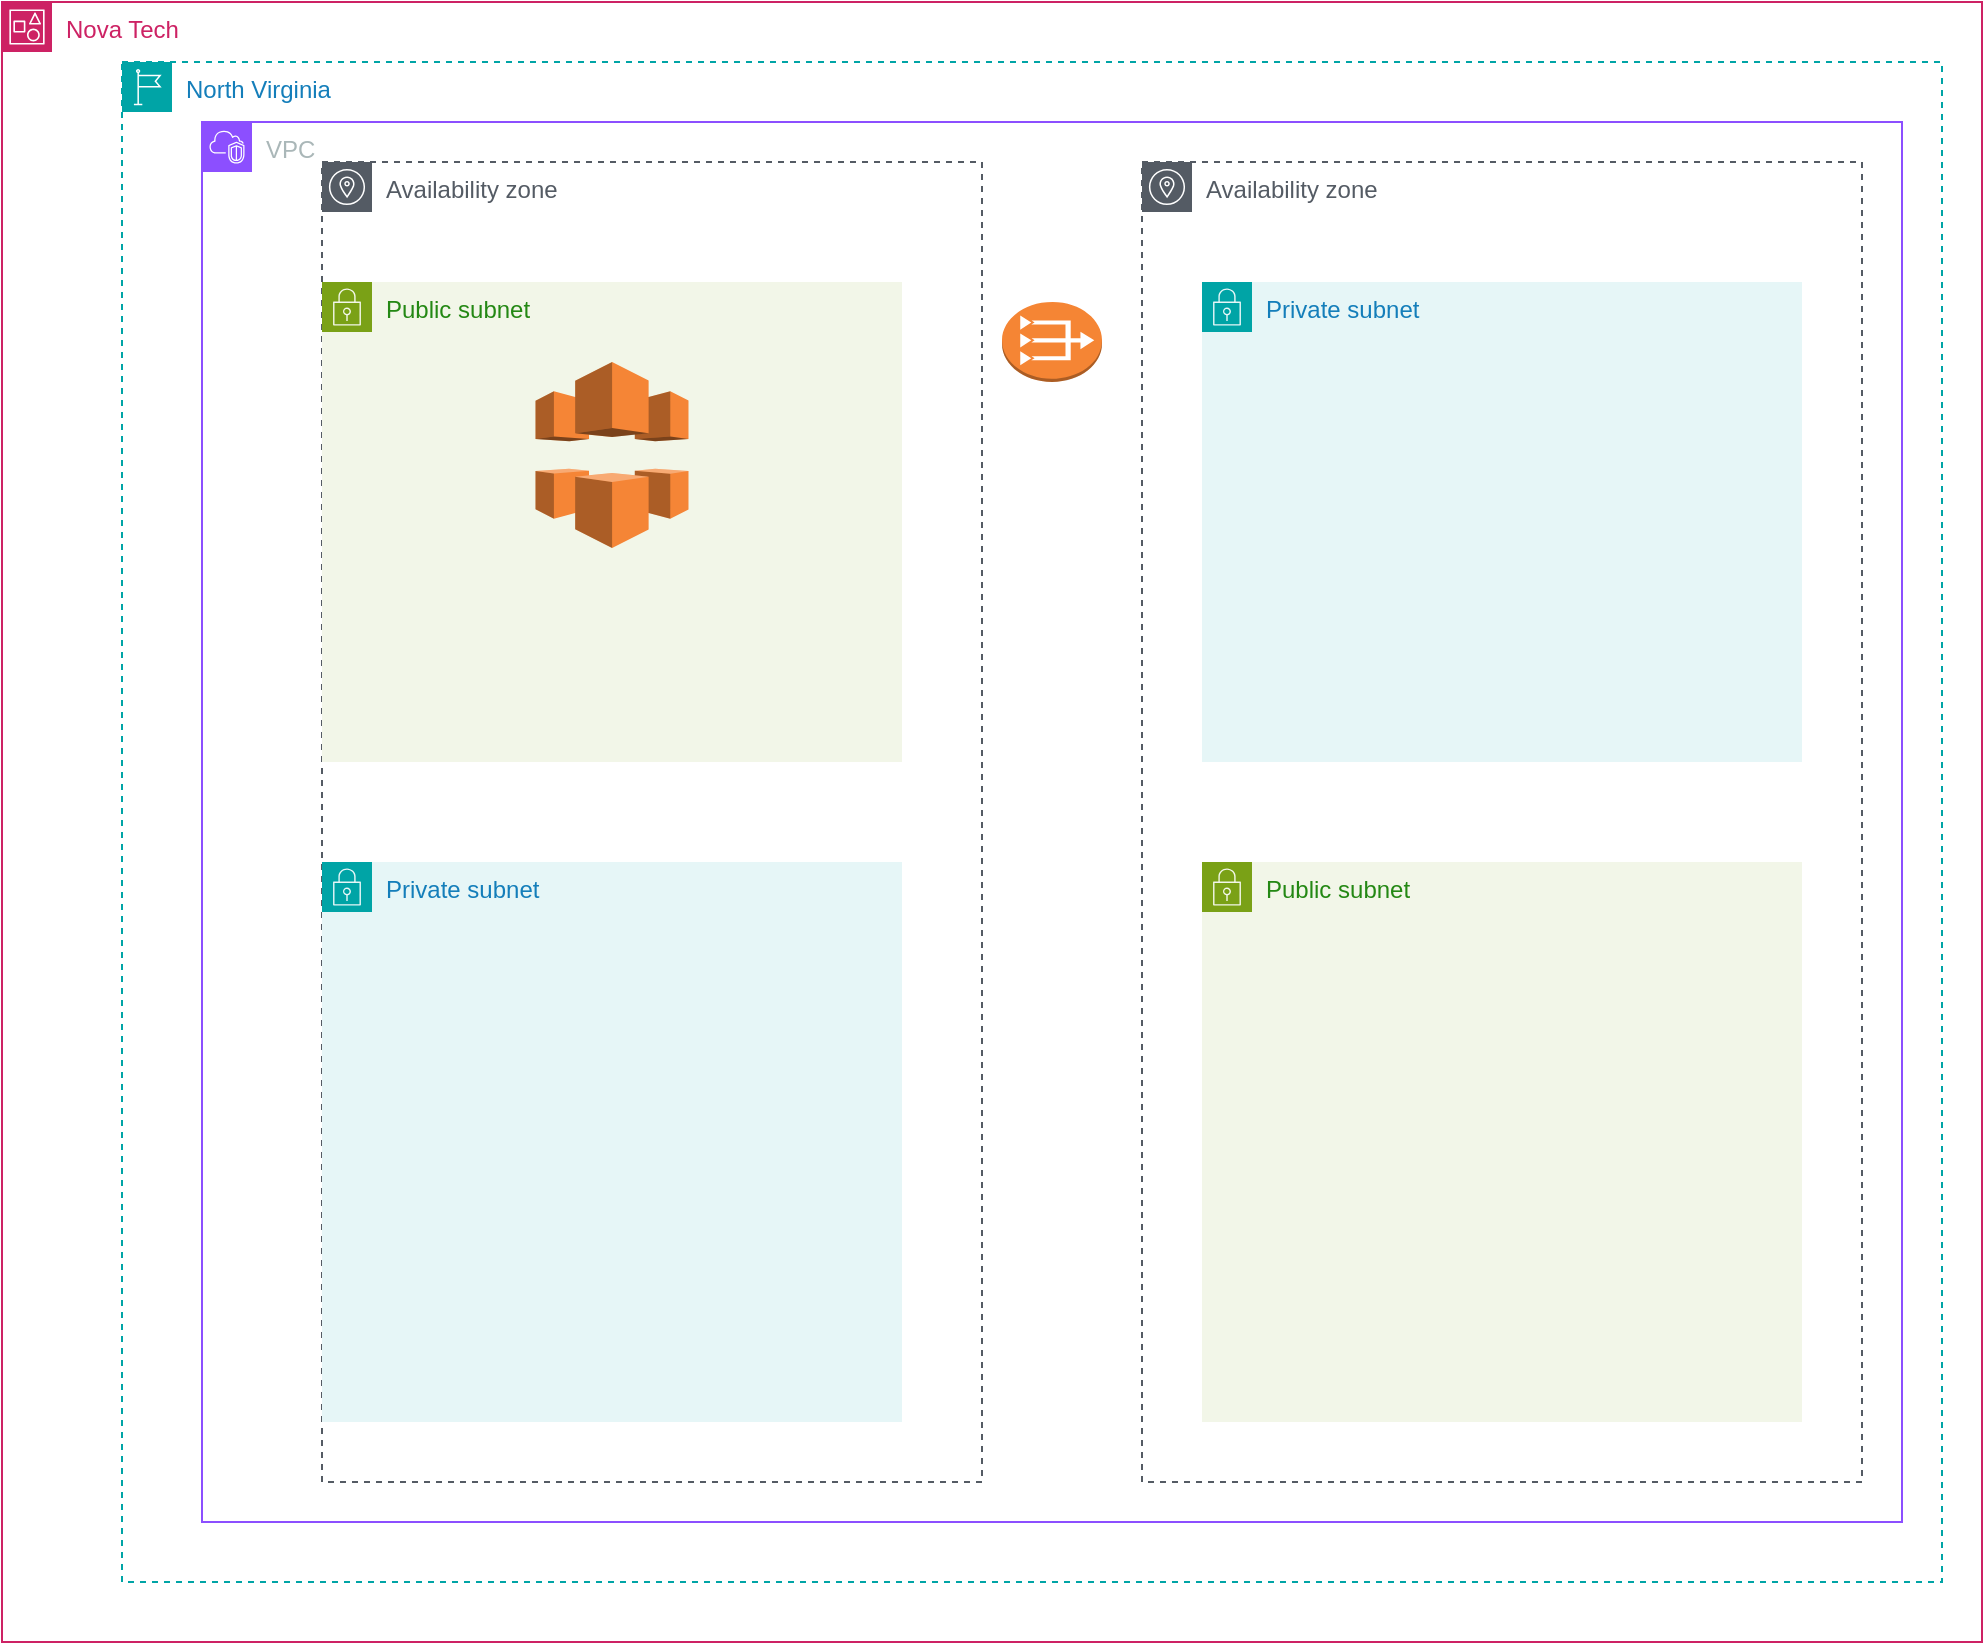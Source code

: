 <mxfile version="26.0.6">
  <diagram id="Ht1M8jgEwFfnCIfOTk4-" name="Page-1">
    <mxGraphModel dx="1123" dy="1401" grid="1" gridSize="10" guides="1" tooltips="1" connect="1" arrows="1" fold="1" page="1" pageScale="1" pageWidth="1169" pageHeight="827" math="0" shadow="0">
      <root>
        <mxCell id="0" />
        <mxCell id="1" parent="0" />
        <mxCell id="FwR9hgOgw1Ex4sEWx-QI-1" value="Nova Tech" style="points=[[0,0],[0.25,0],[0.5,0],[0.75,0],[1,0],[1,0.25],[1,0.5],[1,0.75],[1,1],[0.75,1],[0.5,1],[0.25,1],[0,1],[0,0.75],[0,0.5],[0,0.25]];outlineConnect=0;gradientColor=none;html=1;whiteSpace=wrap;fontSize=12;fontStyle=0;container=1;pointerEvents=0;collapsible=0;recursiveResize=0;shape=mxgraph.aws4.group;grIcon=mxgraph.aws4.group_account;strokeColor=#CD2264;fillColor=none;verticalAlign=top;align=left;spacingLeft=30;fontColor=#CD2264;dashed=0;" parent="1" vertex="1">
          <mxGeometry x="120" y="-470" width="990" height="820" as="geometry" />
        </mxCell>
        <mxCell id="FwR9hgOgw1Ex4sEWx-QI-2" value="North Virginia" style="points=[[0,0],[0.25,0],[0.5,0],[0.75,0],[1,0],[1,0.25],[1,0.5],[1,0.75],[1,1],[0.75,1],[0.5,1],[0.25,1],[0,1],[0,0.75],[0,0.5],[0,0.25]];outlineConnect=0;gradientColor=none;html=1;whiteSpace=wrap;fontSize=12;fontStyle=0;container=1;pointerEvents=0;collapsible=0;recursiveResize=0;shape=mxgraph.aws4.group;grIcon=mxgraph.aws4.group_region;strokeColor=#00A4A6;fillColor=none;verticalAlign=top;align=left;spacingLeft=30;fontColor=#147EBA;dashed=1;" parent="FwR9hgOgw1Ex4sEWx-QI-1" vertex="1">
          <mxGeometry x="60" y="30" width="910" height="760" as="geometry" />
        </mxCell>
        <mxCell id="FwR9hgOgw1Ex4sEWx-QI-4" value="VPC" style="points=[[0,0],[0.25,0],[0.5,0],[0.75,0],[1,0],[1,0.25],[1,0.5],[1,0.75],[1,1],[0.75,1],[0.5,1],[0.25,1],[0,1],[0,0.75],[0,0.5],[0,0.25]];outlineConnect=0;gradientColor=none;html=1;whiteSpace=wrap;fontSize=12;fontStyle=0;container=1;pointerEvents=0;collapsible=0;recursiveResize=0;shape=mxgraph.aws4.group;grIcon=mxgraph.aws4.group_vpc2;strokeColor=#8C4FFF;fillColor=none;verticalAlign=top;align=left;spacingLeft=30;fontColor=#AAB7B8;dashed=0;" parent="FwR9hgOgw1Ex4sEWx-QI-2" vertex="1">
          <mxGeometry x="40" y="30" width="850" height="700" as="geometry" />
        </mxCell>
        <mxCell id="FwR9hgOgw1Ex4sEWx-QI-7" value="Availability zone" style="sketch=0;outlineConnect=0;gradientColor=none;html=1;whiteSpace=wrap;fontSize=12;fontStyle=0;shape=mxgraph.aws4.group;grIcon=mxgraph.aws4.group_availability_zone;strokeColor=#545B64;fillColor=none;verticalAlign=top;align=left;spacingLeft=30;fontColor=#545B64;dashed=1;" parent="FwR9hgOgw1Ex4sEWx-QI-4" vertex="1">
          <mxGeometry x="60" y="20" width="330" height="660" as="geometry" />
        </mxCell>
        <mxCell id="FwR9hgOgw1Ex4sEWx-QI-11" value="Availability zone" style="sketch=0;outlineConnect=0;gradientColor=none;html=1;whiteSpace=wrap;fontSize=12;fontStyle=0;shape=mxgraph.aws4.group;grIcon=mxgraph.aws4.group_availability_zone;strokeColor=#545B64;fillColor=none;verticalAlign=top;align=left;spacingLeft=30;fontColor=#545B64;dashed=1;" parent="FwR9hgOgw1Ex4sEWx-QI-4" vertex="1">
          <mxGeometry x="470" y="20" width="360" height="660" as="geometry" />
        </mxCell>
        <mxCell id="FwR9hgOgw1Ex4sEWx-QI-18" value="Private subnet" style="points=[[0,0],[0.25,0],[0.5,0],[0.75,0],[1,0],[1,0.25],[1,0.5],[1,0.75],[1,1],[0.75,1],[0.5,1],[0.25,1],[0,1],[0,0.75],[0,0.5],[0,0.25]];outlineConnect=0;gradientColor=none;html=1;whiteSpace=wrap;fontSize=12;fontStyle=0;container=1;pointerEvents=0;collapsible=0;recursiveResize=0;shape=mxgraph.aws4.group;grIcon=mxgraph.aws4.group_security_group;grStroke=0;strokeColor=#00A4A6;fillColor=#E6F6F7;verticalAlign=top;align=left;spacingLeft=30;fontColor=#147EBA;dashed=0;" parent="FwR9hgOgw1Ex4sEWx-QI-4" vertex="1">
          <mxGeometry x="500" y="80" width="300" height="240" as="geometry" />
        </mxCell>
        <mxCell id="FwR9hgOgw1Ex4sEWx-QI-20" value="Public subnet" style="points=[[0,0],[0.25,0],[0.5,0],[0.75,0],[1,0],[1,0.25],[1,0.5],[1,0.75],[1,1],[0.75,1],[0.5,1],[0.25,1],[0,1],[0,0.75],[0,0.5],[0,0.25]];outlineConnect=0;gradientColor=none;html=1;whiteSpace=wrap;fontSize=12;fontStyle=0;container=1;pointerEvents=0;collapsible=0;recursiveResize=0;shape=mxgraph.aws4.group;grIcon=mxgraph.aws4.group_security_group;grStroke=0;strokeColor=#7AA116;fillColor=#F2F6E8;verticalAlign=top;align=left;spacingLeft=30;fontColor=#248814;dashed=0;" parent="FwR9hgOgw1Ex4sEWx-QI-4" vertex="1">
          <mxGeometry x="60" y="80" width="290" height="240" as="geometry" />
        </mxCell>
        <mxCell id="9v_HAu25wrnnnSYe9WWQ-2" value="" style="outlineConnect=0;dashed=0;verticalLabelPosition=bottom;verticalAlign=top;align=center;html=1;shape=mxgraph.aws3.cloudfront;fillColor=#F58536;gradientColor=none;" vertex="1" parent="FwR9hgOgw1Ex4sEWx-QI-20">
          <mxGeometry x="106.75" y="40" width="76.5" height="93" as="geometry" />
        </mxCell>
        <mxCell id="FwR9hgOgw1Ex4sEWx-QI-27" value="Private subnet" style="points=[[0,0],[0.25,0],[0.5,0],[0.75,0],[1,0],[1,0.25],[1,0.5],[1,0.75],[1,1],[0.75,1],[0.5,1],[0.25,1],[0,1],[0,0.75],[0,0.5],[0,0.25]];outlineConnect=0;gradientColor=none;html=1;whiteSpace=wrap;fontSize=12;fontStyle=0;container=1;pointerEvents=0;collapsible=0;recursiveResize=0;shape=mxgraph.aws4.group;grIcon=mxgraph.aws4.group_security_group;grStroke=0;strokeColor=#00A4A6;fillColor=#E6F6F7;verticalAlign=top;align=left;spacingLeft=30;fontColor=#147EBA;dashed=0;" parent="FwR9hgOgw1Ex4sEWx-QI-4" vertex="1">
          <mxGeometry x="60" y="370" width="290" height="280" as="geometry" />
        </mxCell>
        <mxCell id="FwR9hgOgw1Ex4sEWx-QI-28" value="Public subnet" style="points=[[0,0],[0.25,0],[0.5,0],[0.75,0],[1,0],[1,0.25],[1,0.5],[1,0.75],[1,1],[0.75,1],[0.5,1],[0.25,1],[0,1],[0,0.75],[0,0.5],[0,0.25]];outlineConnect=0;gradientColor=none;html=1;whiteSpace=wrap;fontSize=12;fontStyle=0;container=1;pointerEvents=0;collapsible=0;recursiveResize=0;shape=mxgraph.aws4.group;grIcon=mxgraph.aws4.group_security_group;grStroke=0;strokeColor=#7AA116;fillColor=#F2F6E8;verticalAlign=top;align=left;spacingLeft=30;fontColor=#248814;dashed=0;" parent="FwR9hgOgw1Ex4sEWx-QI-4" vertex="1">
          <mxGeometry x="500" y="370" width="300" height="280" as="geometry" />
        </mxCell>
        <mxCell id="9v_HAu25wrnnnSYe9WWQ-1" value="" style="outlineConnect=0;dashed=0;verticalLabelPosition=bottom;verticalAlign=top;align=center;html=1;shape=mxgraph.aws3.vpc_nat_gateway;fillColor=#F58534;gradientColor=none;" vertex="1" parent="FwR9hgOgw1Ex4sEWx-QI-4">
          <mxGeometry x="400" y="90" width="50" height="40" as="geometry" />
        </mxCell>
      </root>
    </mxGraphModel>
  </diagram>
</mxfile>
